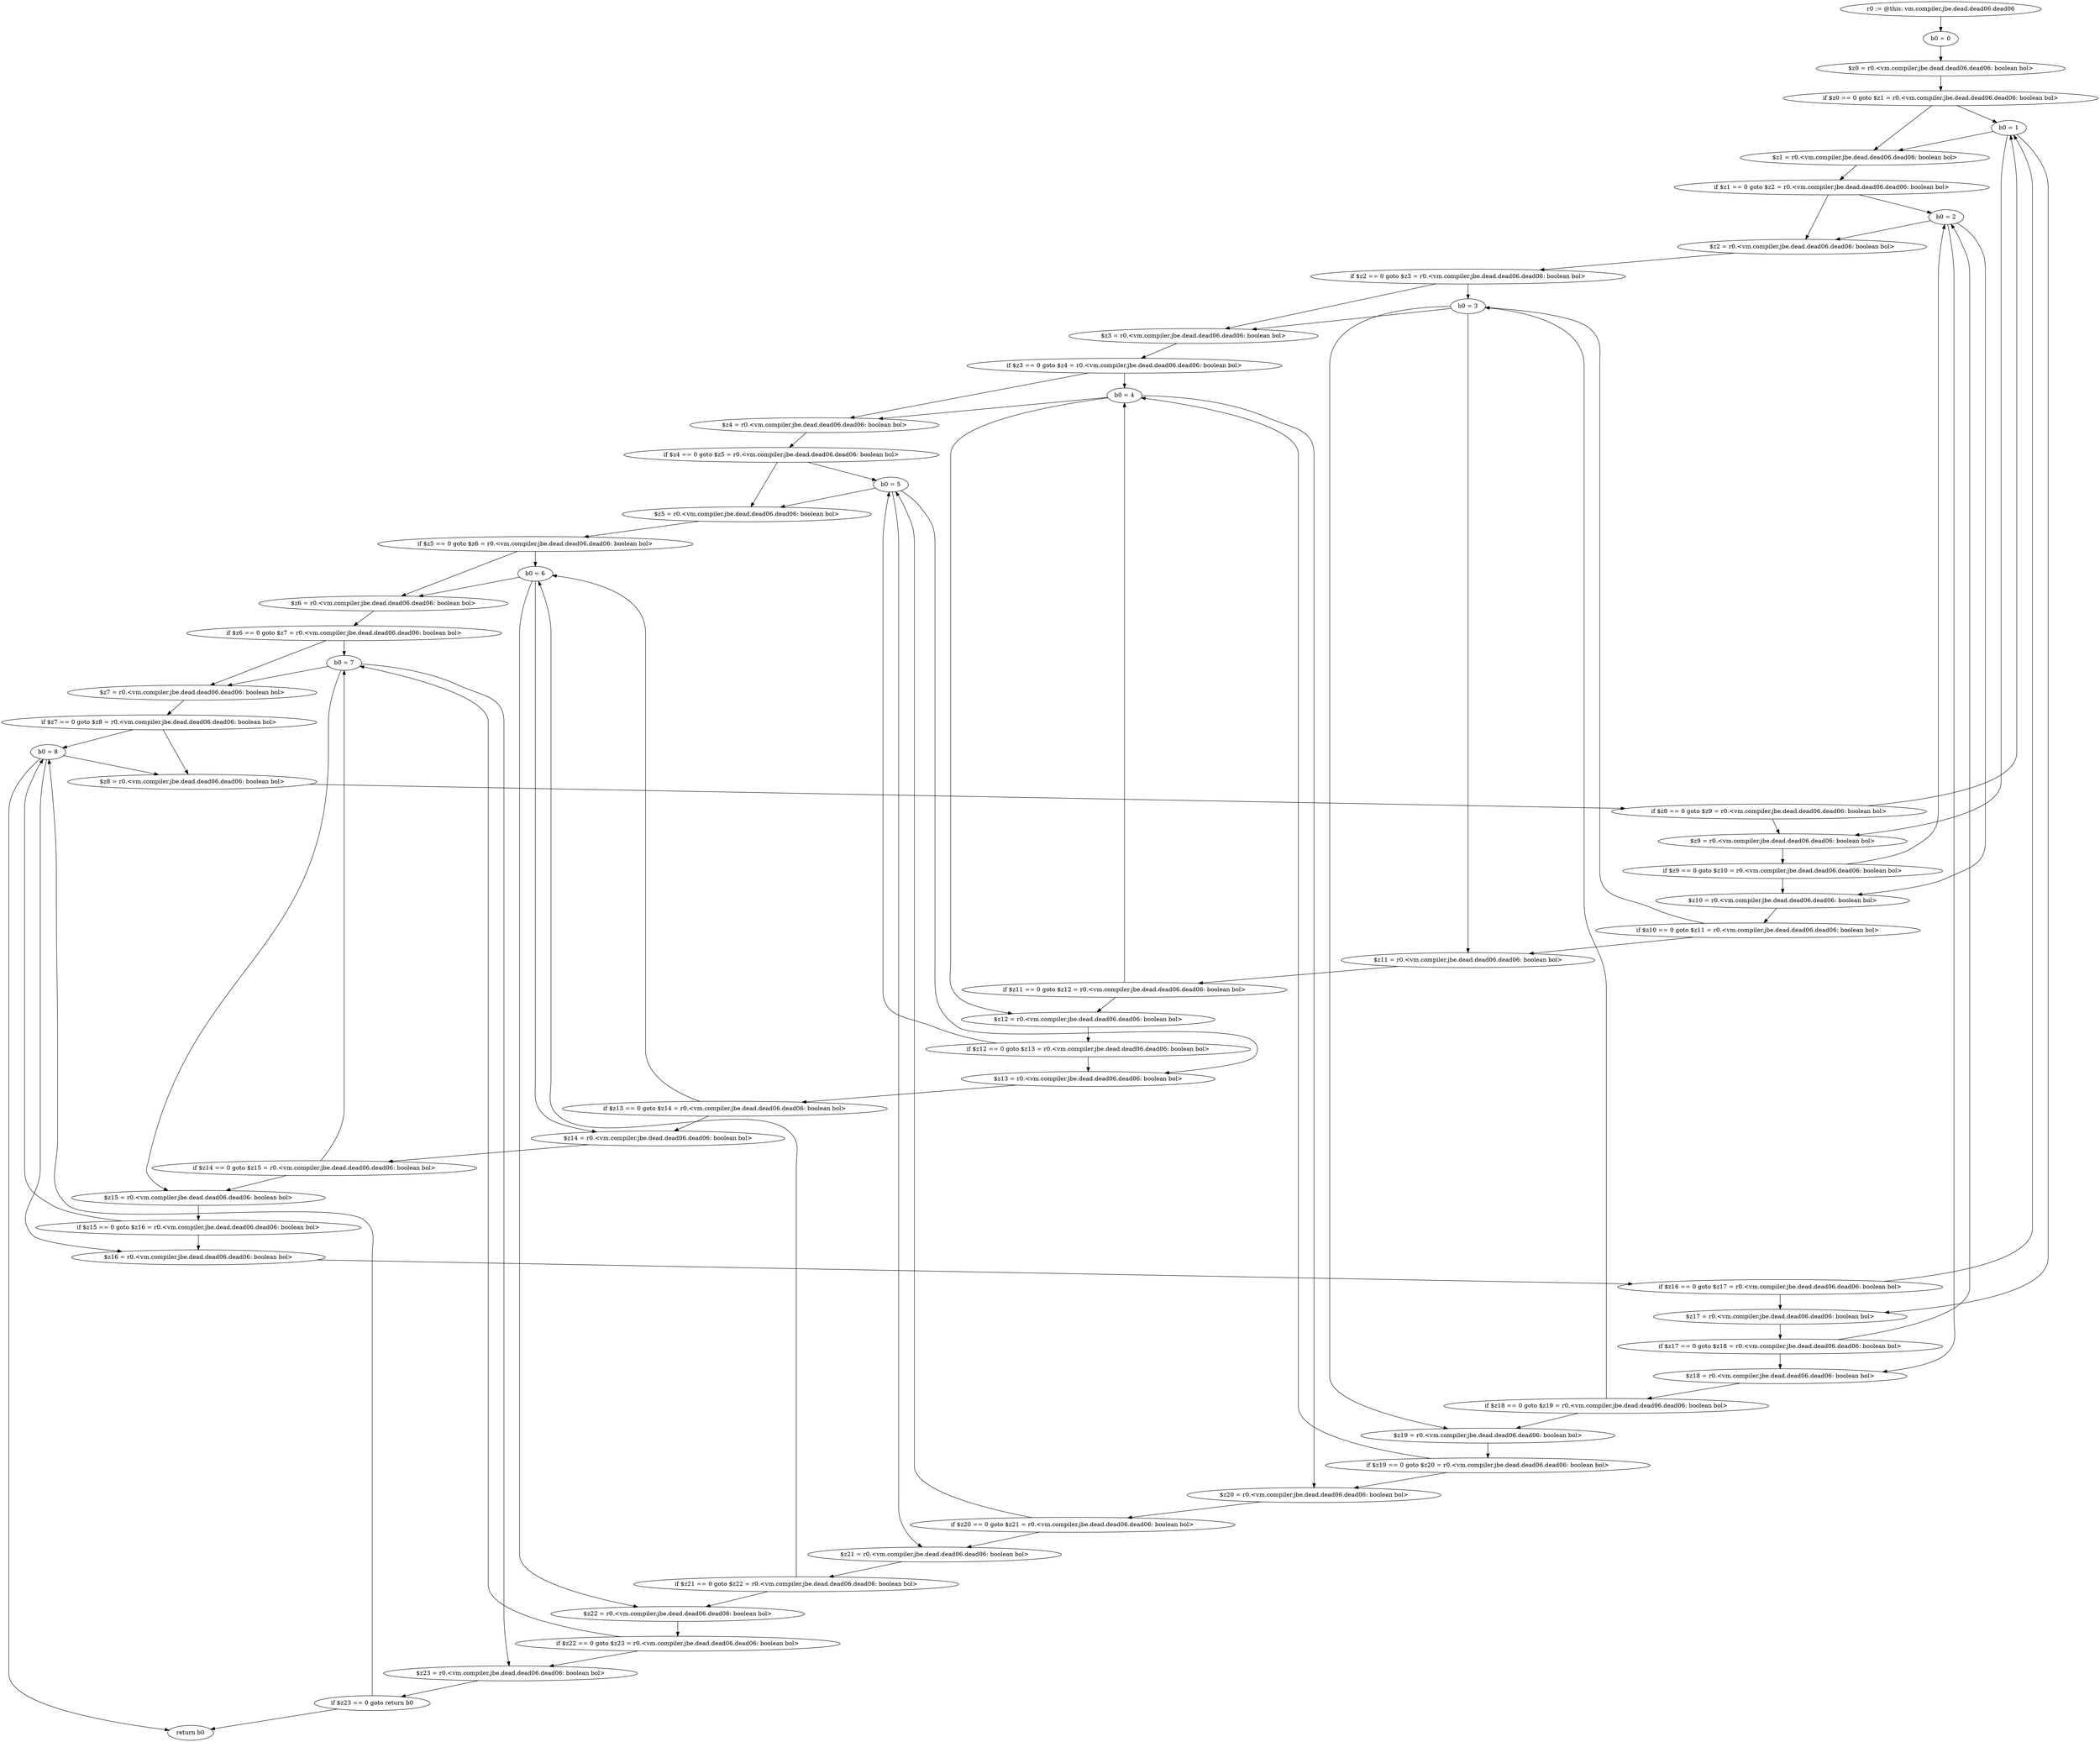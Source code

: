 digraph "unitGraph" {
    "r0 := @this: vm.compiler.jbe.dead.dead06.dead06"
    "b0 = 0"
    "$z0 = r0.<vm.compiler.jbe.dead.dead06.dead06: boolean bol>"
    "if $z0 == 0 goto $z1 = r0.<vm.compiler.jbe.dead.dead06.dead06: boolean bol>"
    "b0 = 1"
    "$z1 = r0.<vm.compiler.jbe.dead.dead06.dead06: boolean bol>"
    "if $z1 == 0 goto $z2 = r0.<vm.compiler.jbe.dead.dead06.dead06: boolean bol>"
    "b0 = 2"
    "$z2 = r0.<vm.compiler.jbe.dead.dead06.dead06: boolean bol>"
    "if $z2 == 0 goto $z3 = r0.<vm.compiler.jbe.dead.dead06.dead06: boolean bol>"
    "b0 = 3"
    "$z3 = r0.<vm.compiler.jbe.dead.dead06.dead06: boolean bol>"
    "if $z3 == 0 goto $z4 = r0.<vm.compiler.jbe.dead.dead06.dead06: boolean bol>"
    "b0 = 4"
    "$z4 = r0.<vm.compiler.jbe.dead.dead06.dead06: boolean bol>"
    "if $z4 == 0 goto $z5 = r0.<vm.compiler.jbe.dead.dead06.dead06: boolean bol>"
    "b0 = 5"
    "$z5 = r0.<vm.compiler.jbe.dead.dead06.dead06: boolean bol>"
    "if $z5 == 0 goto $z6 = r0.<vm.compiler.jbe.dead.dead06.dead06: boolean bol>"
    "b0 = 6"
    "$z6 = r0.<vm.compiler.jbe.dead.dead06.dead06: boolean bol>"
    "if $z6 == 0 goto $z7 = r0.<vm.compiler.jbe.dead.dead06.dead06: boolean bol>"
    "b0 = 7"
    "$z7 = r0.<vm.compiler.jbe.dead.dead06.dead06: boolean bol>"
    "if $z7 == 0 goto $z8 = r0.<vm.compiler.jbe.dead.dead06.dead06: boolean bol>"
    "b0 = 8"
    "$z8 = r0.<vm.compiler.jbe.dead.dead06.dead06: boolean bol>"
    "if $z8 == 0 goto $z9 = r0.<vm.compiler.jbe.dead.dead06.dead06: boolean bol>"
    "$z9 = r0.<vm.compiler.jbe.dead.dead06.dead06: boolean bol>"
    "if $z9 == 0 goto $z10 = r0.<vm.compiler.jbe.dead.dead06.dead06: boolean bol>"
    "$z10 = r0.<vm.compiler.jbe.dead.dead06.dead06: boolean bol>"
    "if $z10 == 0 goto $z11 = r0.<vm.compiler.jbe.dead.dead06.dead06: boolean bol>"
    "$z11 = r0.<vm.compiler.jbe.dead.dead06.dead06: boolean bol>"
    "if $z11 == 0 goto $z12 = r0.<vm.compiler.jbe.dead.dead06.dead06: boolean bol>"
    "$z12 = r0.<vm.compiler.jbe.dead.dead06.dead06: boolean bol>"
    "if $z12 == 0 goto $z13 = r0.<vm.compiler.jbe.dead.dead06.dead06: boolean bol>"
    "$z13 = r0.<vm.compiler.jbe.dead.dead06.dead06: boolean bol>"
    "if $z13 == 0 goto $z14 = r0.<vm.compiler.jbe.dead.dead06.dead06: boolean bol>"
    "$z14 = r0.<vm.compiler.jbe.dead.dead06.dead06: boolean bol>"
    "if $z14 == 0 goto $z15 = r0.<vm.compiler.jbe.dead.dead06.dead06: boolean bol>"
    "$z15 = r0.<vm.compiler.jbe.dead.dead06.dead06: boolean bol>"
    "if $z15 == 0 goto $z16 = r0.<vm.compiler.jbe.dead.dead06.dead06: boolean bol>"
    "$z16 = r0.<vm.compiler.jbe.dead.dead06.dead06: boolean bol>"
    "if $z16 == 0 goto $z17 = r0.<vm.compiler.jbe.dead.dead06.dead06: boolean bol>"
    "$z17 = r0.<vm.compiler.jbe.dead.dead06.dead06: boolean bol>"
    "if $z17 == 0 goto $z18 = r0.<vm.compiler.jbe.dead.dead06.dead06: boolean bol>"
    "$z18 = r0.<vm.compiler.jbe.dead.dead06.dead06: boolean bol>"
    "if $z18 == 0 goto $z19 = r0.<vm.compiler.jbe.dead.dead06.dead06: boolean bol>"
    "$z19 = r0.<vm.compiler.jbe.dead.dead06.dead06: boolean bol>"
    "if $z19 == 0 goto $z20 = r0.<vm.compiler.jbe.dead.dead06.dead06: boolean bol>"
    "$z20 = r0.<vm.compiler.jbe.dead.dead06.dead06: boolean bol>"
    "if $z20 == 0 goto $z21 = r0.<vm.compiler.jbe.dead.dead06.dead06: boolean bol>"
    "$z21 = r0.<vm.compiler.jbe.dead.dead06.dead06: boolean bol>"
    "if $z21 == 0 goto $z22 = r0.<vm.compiler.jbe.dead.dead06.dead06: boolean bol>"
    "$z22 = r0.<vm.compiler.jbe.dead.dead06.dead06: boolean bol>"
    "if $z22 == 0 goto $z23 = r0.<vm.compiler.jbe.dead.dead06.dead06: boolean bol>"
    "$z23 = r0.<vm.compiler.jbe.dead.dead06.dead06: boolean bol>"
    "if $z23 == 0 goto return b0"
    "return b0"
    "r0 := @this: vm.compiler.jbe.dead.dead06.dead06"->"b0 = 0";
    "b0 = 0"->"$z0 = r0.<vm.compiler.jbe.dead.dead06.dead06: boolean bol>";
    "$z0 = r0.<vm.compiler.jbe.dead.dead06.dead06: boolean bol>"->"if $z0 == 0 goto $z1 = r0.<vm.compiler.jbe.dead.dead06.dead06: boolean bol>";
    "if $z0 == 0 goto $z1 = r0.<vm.compiler.jbe.dead.dead06.dead06: boolean bol>"->"b0 = 1";
    "if $z0 == 0 goto $z1 = r0.<vm.compiler.jbe.dead.dead06.dead06: boolean bol>"->"$z1 = r0.<vm.compiler.jbe.dead.dead06.dead06: boolean bol>";
    "b0 = 1"->"$z1 = r0.<vm.compiler.jbe.dead.dead06.dead06: boolean bol>";
    "$z1 = r0.<vm.compiler.jbe.dead.dead06.dead06: boolean bol>"->"if $z1 == 0 goto $z2 = r0.<vm.compiler.jbe.dead.dead06.dead06: boolean bol>";
    "if $z1 == 0 goto $z2 = r0.<vm.compiler.jbe.dead.dead06.dead06: boolean bol>"->"b0 = 2";
    "if $z1 == 0 goto $z2 = r0.<vm.compiler.jbe.dead.dead06.dead06: boolean bol>"->"$z2 = r0.<vm.compiler.jbe.dead.dead06.dead06: boolean bol>";
    "b0 = 2"->"$z2 = r0.<vm.compiler.jbe.dead.dead06.dead06: boolean bol>";
    "$z2 = r0.<vm.compiler.jbe.dead.dead06.dead06: boolean bol>"->"if $z2 == 0 goto $z3 = r0.<vm.compiler.jbe.dead.dead06.dead06: boolean bol>";
    "if $z2 == 0 goto $z3 = r0.<vm.compiler.jbe.dead.dead06.dead06: boolean bol>"->"b0 = 3";
    "if $z2 == 0 goto $z3 = r0.<vm.compiler.jbe.dead.dead06.dead06: boolean bol>"->"$z3 = r0.<vm.compiler.jbe.dead.dead06.dead06: boolean bol>";
    "b0 = 3"->"$z3 = r0.<vm.compiler.jbe.dead.dead06.dead06: boolean bol>";
    "$z3 = r0.<vm.compiler.jbe.dead.dead06.dead06: boolean bol>"->"if $z3 == 0 goto $z4 = r0.<vm.compiler.jbe.dead.dead06.dead06: boolean bol>";
    "if $z3 == 0 goto $z4 = r0.<vm.compiler.jbe.dead.dead06.dead06: boolean bol>"->"b0 = 4";
    "if $z3 == 0 goto $z4 = r0.<vm.compiler.jbe.dead.dead06.dead06: boolean bol>"->"$z4 = r0.<vm.compiler.jbe.dead.dead06.dead06: boolean bol>";
    "b0 = 4"->"$z4 = r0.<vm.compiler.jbe.dead.dead06.dead06: boolean bol>";
    "$z4 = r0.<vm.compiler.jbe.dead.dead06.dead06: boolean bol>"->"if $z4 == 0 goto $z5 = r0.<vm.compiler.jbe.dead.dead06.dead06: boolean bol>";
    "if $z4 == 0 goto $z5 = r0.<vm.compiler.jbe.dead.dead06.dead06: boolean bol>"->"b0 = 5";
    "if $z4 == 0 goto $z5 = r0.<vm.compiler.jbe.dead.dead06.dead06: boolean bol>"->"$z5 = r0.<vm.compiler.jbe.dead.dead06.dead06: boolean bol>";
    "b0 = 5"->"$z5 = r0.<vm.compiler.jbe.dead.dead06.dead06: boolean bol>";
    "$z5 = r0.<vm.compiler.jbe.dead.dead06.dead06: boolean bol>"->"if $z5 == 0 goto $z6 = r0.<vm.compiler.jbe.dead.dead06.dead06: boolean bol>";
    "if $z5 == 0 goto $z6 = r0.<vm.compiler.jbe.dead.dead06.dead06: boolean bol>"->"b0 = 6";
    "if $z5 == 0 goto $z6 = r0.<vm.compiler.jbe.dead.dead06.dead06: boolean bol>"->"$z6 = r0.<vm.compiler.jbe.dead.dead06.dead06: boolean bol>";
    "b0 = 6"->"$z6 = r0.<vm.compiler.jbe.dead.dead06.dead06: boolean bol>";
    "$z6 = r0.<vm.compiler.jbe.dead.dead06.dead06: boolean bol>"->"if $z6 == 0 goto $z7 = r0.<vm.compiler.jbe.dead.dead06.dead06: boolean bol>";
    "if $z6 == 0 goto $z7 = r0.<vm.compiler.jbe.dead.dead06.dead06: boolean bol>"->"b0 = 7";
    "if $z6 == 0 goto $z7 = r0.<vm.compiler.jbe.dead.dead06.dead06: boolean bol>"->"$z7 = r0.<vm.compiler.jbe.dead.dead06.dead06: boolean bol>";
    "b0 = 7"->"$z7 = r0.<vm.compiler.jbe.dead.dead06.dead06: boolean bol>";
    "$z7 = r0.<vm.compiler.jbe.dead.dead06.dead06: boolean bol>"->"if $z7 == 0 goto $z8 = r0.<vm.compiler.jbe.dead.dead06.dead06: boolean bol>";
    "if $z7 == 0 goto $z8 = r0.<vm.compiler.jbe.dead.dead06.dead06: boolean bol>"->"b0 = 8";
    "if $z7 == 0 goto $z8 = r0.<vm.compiler.jbe.dead.dead06.dead06: boolean bol>"->"$z8 = r0.<vm.compiler.jbe.dead.dead06.dead06: boolean bol>";
    "b0 = 8"->"$z8 = r0.<vm.compiler.jbe.dead.dead06.dead06: boolean bol>";
    "$z8 = r0.<vm.compiler.jbe.dead.dead06.dead06: boolean bol>"->"if $z8 == 0 goto $z9 = r0.<vm.compiler.jbe.dead.dead06.dead06: boolean bol>";
    "if $z8 == 0 goto $z9 = r0.<vm.compiler.jbe.dead.dead06.dead06: boolean bol>"->"b0 = 1";
    "if $z8 == 0 goto $z9 = r0.<vm.compiler.jbe.dead.dead06.dead06: boolean bol>"->"$z9 = r0.<vm.compiler.jbe.dead.dead06.dead06: boolean bol>";
    "b0 = 1"->"$z9 = r0.<vm.compiler.jbe.dead.dead06.dead06: boolean bol>";
    "$z9 = r0.<vm.compiler.jbe.dead.dead06.dead06: boolean bol>"->"if $z9 == 0 goto $z10 = r0.<vm.compiler.jbe.dead.dead06.dead06: boolean bol>";
    "if $z9 == 0 goto $z10 = r0.<vm.compiler.jbe.dead.dead06.dead06: boolean bol>"->"b0 = 2";
    "if $z9 == 0 goto $z10 = r0.<vm.compiler.jbe.dead.dead06.dead06: boolean bol>"->"$z10 = r0.<vm.compiler.jbe.dead.dead06.dead06: boolean bol>";
    "b0 = 2"->"$z10 = r0.<vm.compiler.jbe.dead.dead06.dead06: boolean bol>";
    "$z10 = r0.<vm.compiler.jbe.dead.dead06.dead06: boolean bol>"->"if $z10 == 0 goto $z11 = r0.<vm.compiler.jbe.dead.dead06.dead06: boolean bol>";
    "if $z10 == 0 goto $z11 = r0.<vm.compiler.jbe.dead.dead06.dead06: boolean bol>"->"b0 = 3";
    "if $z10 == 0 goto $z11 = r0.<vm.compiler.jbe.dead.dead06.dead06: boolean bol>"->"$z11 = r0.<vm.compiler.jbe.dead.dead06.dead06: boolean bol>";
    "b0 = 3"->"$z11 = r0.<vm.compiler.jbe.dead.dead06.dead06: boolean bol>";
    "$z11 = r0.<vm.compiler.jbe.dead.dead06.dead06: boolean bol>"->"if $z11 == 0 goto $z12 = r0.<vm.compiler.jbe.dead.dead06.dead06: boolean bol>";
    "if $z11 == 0 goto $z12 = r0.<vm.compiler.jbe.dead.dead06.dead06: boolean bol>"->"b0 = 4";
    "if $z11 == 0 goto $z12 = r0.<vm.compiler.jbe.dead.dead06.dead06: boolean bol>"->"$z12 = r0.<vm.compiler.jbe.dead.dead06.dead06: boolean bol>";
    "b0 = 4"->"$z12 = r0.<vm.compiler.jbe.dead.dead06.dead06: boolean bol>";
    "$z12 = r0.<vm.compiler.jbe.dead.dead06.dead06: boolean bol>"->"if $z12 == 0 goto $z13 = r0.<vm.compiler.jbe.dead.dead06.dead06: boolean bol>";
    "if $z12 == 0 goto $z13 = r0.<vm.compiler.jbe.dead.dead06.dead06: boolean bol>"->"b0 = 5";
    "if $z12 == 0 goto $z13 = r0.<vm.compiler.jbe.dead.dead06.dead06: boolean bol>"->"$z13 = r0.<vm.compiler.jbe.dead.dead06.dead06: boolean bol>";
    "b0 = 5"->"$z13 = r0.<vm.compiler.jbe.dead.dead06.dead06: boolean bol>";
    "$z13 = r0.<vm.compiler.jbe.dead.dead06.dead06: boolean bol>"->"if $z13 == 0 goto $z14 = r0.<vm.compiler.jbe.dead.dead06.dead06: boolean bol>";
    "if $z13 == 0 goto $z14 = r0.<vm.compiler.jbe.dead.dead06.dead06: boolean bol>"->"b0 = 6";
    "if $z13 == 0 goto $z14 = r0.<vm.compiler.jbe.dead.dead06.dead06: boolean bol>"->"$z14 = r0.<vm.compiler.jbe.dead.dead06.dead06: boolean bol>";
    "b0 = 6"->"$z14 = r0.<vm.compiler.jbe.dead.dead06.dead06: boolean bol>";
    "$z14 = r0.<vm.compiler.jbe.dead.dead06.dead06: boolean bol>"->"if $z14 == 0 goto $z15 = r0.<vm.compiler.jbe.dead.dead06.dead06: boolean bol>";
    "if $z14 == 0 goto $z15 = r0.<vm.compiler.jbe.dead.dead06.dead06: boolean bol>"->"b0 = 7";
    "if $z14 == 0 goto $z15 = r0.<vm.compiler.jbe.dead.dead06.dead06: boolean bol>"->"$z15 = r0.<vm.compiler.jbe.dead.dead06.dead06: boolean bol>";
    "b0 = 7"->"$z15 = r0.<vm.compiler.jbe.dead.dead06.dead06: boolean bol>";
    "$z15 = r0.<vm.compiler.jbe.dead.dead06.dead06: boolean bol>"->"if $z15 == 0 goto $z16 = r0.<vm.compiler.jbe.dead.dead06.dead06: boolean bol>";
    "if $z15 == 0 goto $z16 = r0.<vm.compiler.jbe.dead.dead06.dead06: boolean bol>"->"b0 = 8";
    "if $z15 == 0 goto $z16 = r0.<vm.compiler.jbe.dead.dead06.dead06: boolean bol>"->"$z16 = r0.<vm.compiler.jbe.dead.dead06.dead06: boolean bol>";
    "b0 = 8"->"$z16 = r0.<vm.compiler.jbe.dead.dead06.dead06: boolean bol>";
    "$z16 = r0.<vm.compiler.jbe.dead.dead06.dead06: boolean bol>"->"if $z16 == 0 goto $z17 = r0.<vm.compiler.jbe.dead.dead06.dead06: boolean bol>";
    "if $z16 == 0 goto $z17 = r0.<vm.compiler.jbe.dead.dead06.dead06: boolean bol>"->"b0 = 1";
    "if $z16 == 0 goto $z17 = r0.<vm.compiler.jbe.dead.dead06.dead06: boolean bol>"->"$z17 = r0.<vm.compiler.jbe.dead.dead06.dead06: boolean bol>";
    "b0 = 1"->"$z17 = r0.<vm.compiler.jbe.dead.dead06.dead06: boolean bol>";
    "$z17 = r0.<vm.compiler.jbe.dead.dead06.dead06: boolean bol>"->"if $z17 == 0 goto $z18 = r0.<vm.compiler.jbe.dead.dead06.dead06: boolean bol>";
    "if $z17 == 0 goto $z18 = r0.<vm.compiler.jbe.dead.dead06.dead06: boolean bol>"->"b0 = 2";
    "if $z17 == 0 goto $z18 = r0.<vm.compiler.jbe.dead.dead06.dead06: boolean bol>"->"$z18 = r0.<vm.compiler.jbe.dead.dead06.dead06: boolean bol>";
    "b0 = 2"->"$z18 = r0.<vm.compiler.jbe.dead.dead06.dead06: boolean bol>";
    "$z18 = r0.<vm.compiler.jbe.dead.dead06.dead06: boolean bol>"->"if $z18 == 0 goto $z19 = r0.<vm.compiler.jbe.dead.dead06.dead06: boolean bol>";
    "if $z18 == 0 goto $z19 = r0.<vm.compiler.jbe.dead.dead06.dead06: boolean bol>"->"b0 = 3";
    "if $z18 == 0 goto $z19 = r0.<vm.compiler.jbe.dead.dead06.dead06: boolean bol>"->"$z19 = r0.<vm.compiler.jbe.dead.dead06.dead06: boolean bol>";
    "b0 = 3"->"$z19 = r0.<vm.compiler.jbe.dead.dead06.dead06: boolean bol>";
    "$z19 = r0.<vm.compiler.jbe.dead.dead06.dead06: boolean bol>"->"if $z19 == 0 goto $z20 = r0.<vm.compiler.jbe.dead.dead06.dead06: boolean bol>";
    "if $z19 == 0 goto $z20 = r0.<vm.compiler.jbe.dead.dead06.dead06: boolean bol>"->"b0 = 4";
    "if $z19 == 0 goto $z20 = r0.<vm.compiler.jbe.dead.dead06.dead06: boolean bol>"->"$z20 = r0.<vm.compiler.jbe.dead.dead06.dead06: boolean bol>";
    "b0 = 4"->"$z20 = r0.<vm.compiler.jbe.dead.dead06.dead06: boolean bol>";
    "$z20 = r0.<vm.compiler.jbe.dead.dead06.dead06: boolean bol>"->"if $z20 == 0 goto $z21 = r0.<vm.compiler.jbe.dead.dead06.dead06: boolean bol>";
    "if $z20 == 0 goto $z21 = r0.<vm.compiler.jbe.dead.dead06.dead06: boolean bol>"->"b0 = 5";
    "if $z20 == 0 goto $z21 = r0.<vm.compiler.jbe.dead.dead06.dead06: boolean bol>"->"$z21 = r0.<vm.compiler.jbe.dead.dead06.dead06: boolean bol>";
    "b0 = 5"->"$z21 = r0.<vm.compiler.jbe.dead.dead06.dead06: boolean bol>";
    "$z21 = r0.<vm.compiler.jbe.dead.dead06.dead06: boolean bol>"->"if $z21 == 0 goto $z22 = r0.<vm.compiler.jbe.dead.dead06.dead06: boolean bol>";
    "if $z21 == 0 goto $z22 = r0.<vm.compiler.jbe.dead.dead06.dead06: boolean bol>"->"b0 = 6";
    "if $z21 == 0 goto $z22 = r0.<vm.compiler.jbe.dead.dead06.dead06: boolean bol>"->"$z22 = r0.<vm.compiler.jbe.dead.dead06.dead06: boolean bol>";
    "b0 = 6"->"$z22 = r0.<vm.compiler.jbe.dead.dead06.dead06: boolean bol>";
    "$z22 = r0.<vm.compiler.jbe.dead.dead06.dead06: boolean bol>"->"if $z22 == 0 goto $z23 = r0.<vm.compiler.jbe.dead.dead06.dead06: boolean bol>";
    "if $z22 == 0 goto $z23 = r0.<vm.compiler.jbe.dead.dead06.dead06: boolean bol>"->"b0 = 7";
    "if $z22 == 0 goto $z23 = r0.<vm.compiler.jbe.dead.dead06.dead06: boolean bol>"->"$z23 = r0.<vm.compiler.jbe.dead.dead06.dead06: boolean bol>";
    "b0 = 7"->"$z23 = r0.<vm.compiler.jbe.dead.dead06.dead06: boolean bol>";
    "$z23 = r0.<vm.compiler.jbe.dead.dead06.dead06: boolean bol>"->"if $z23 == 0 goto return b0";
    "if $z23 == 0 goto return b0"->"b0 = 8";
    "if $z23 == 0 goto return b0"->"return b0";
    "b0 = 8"->"return b0";
}
